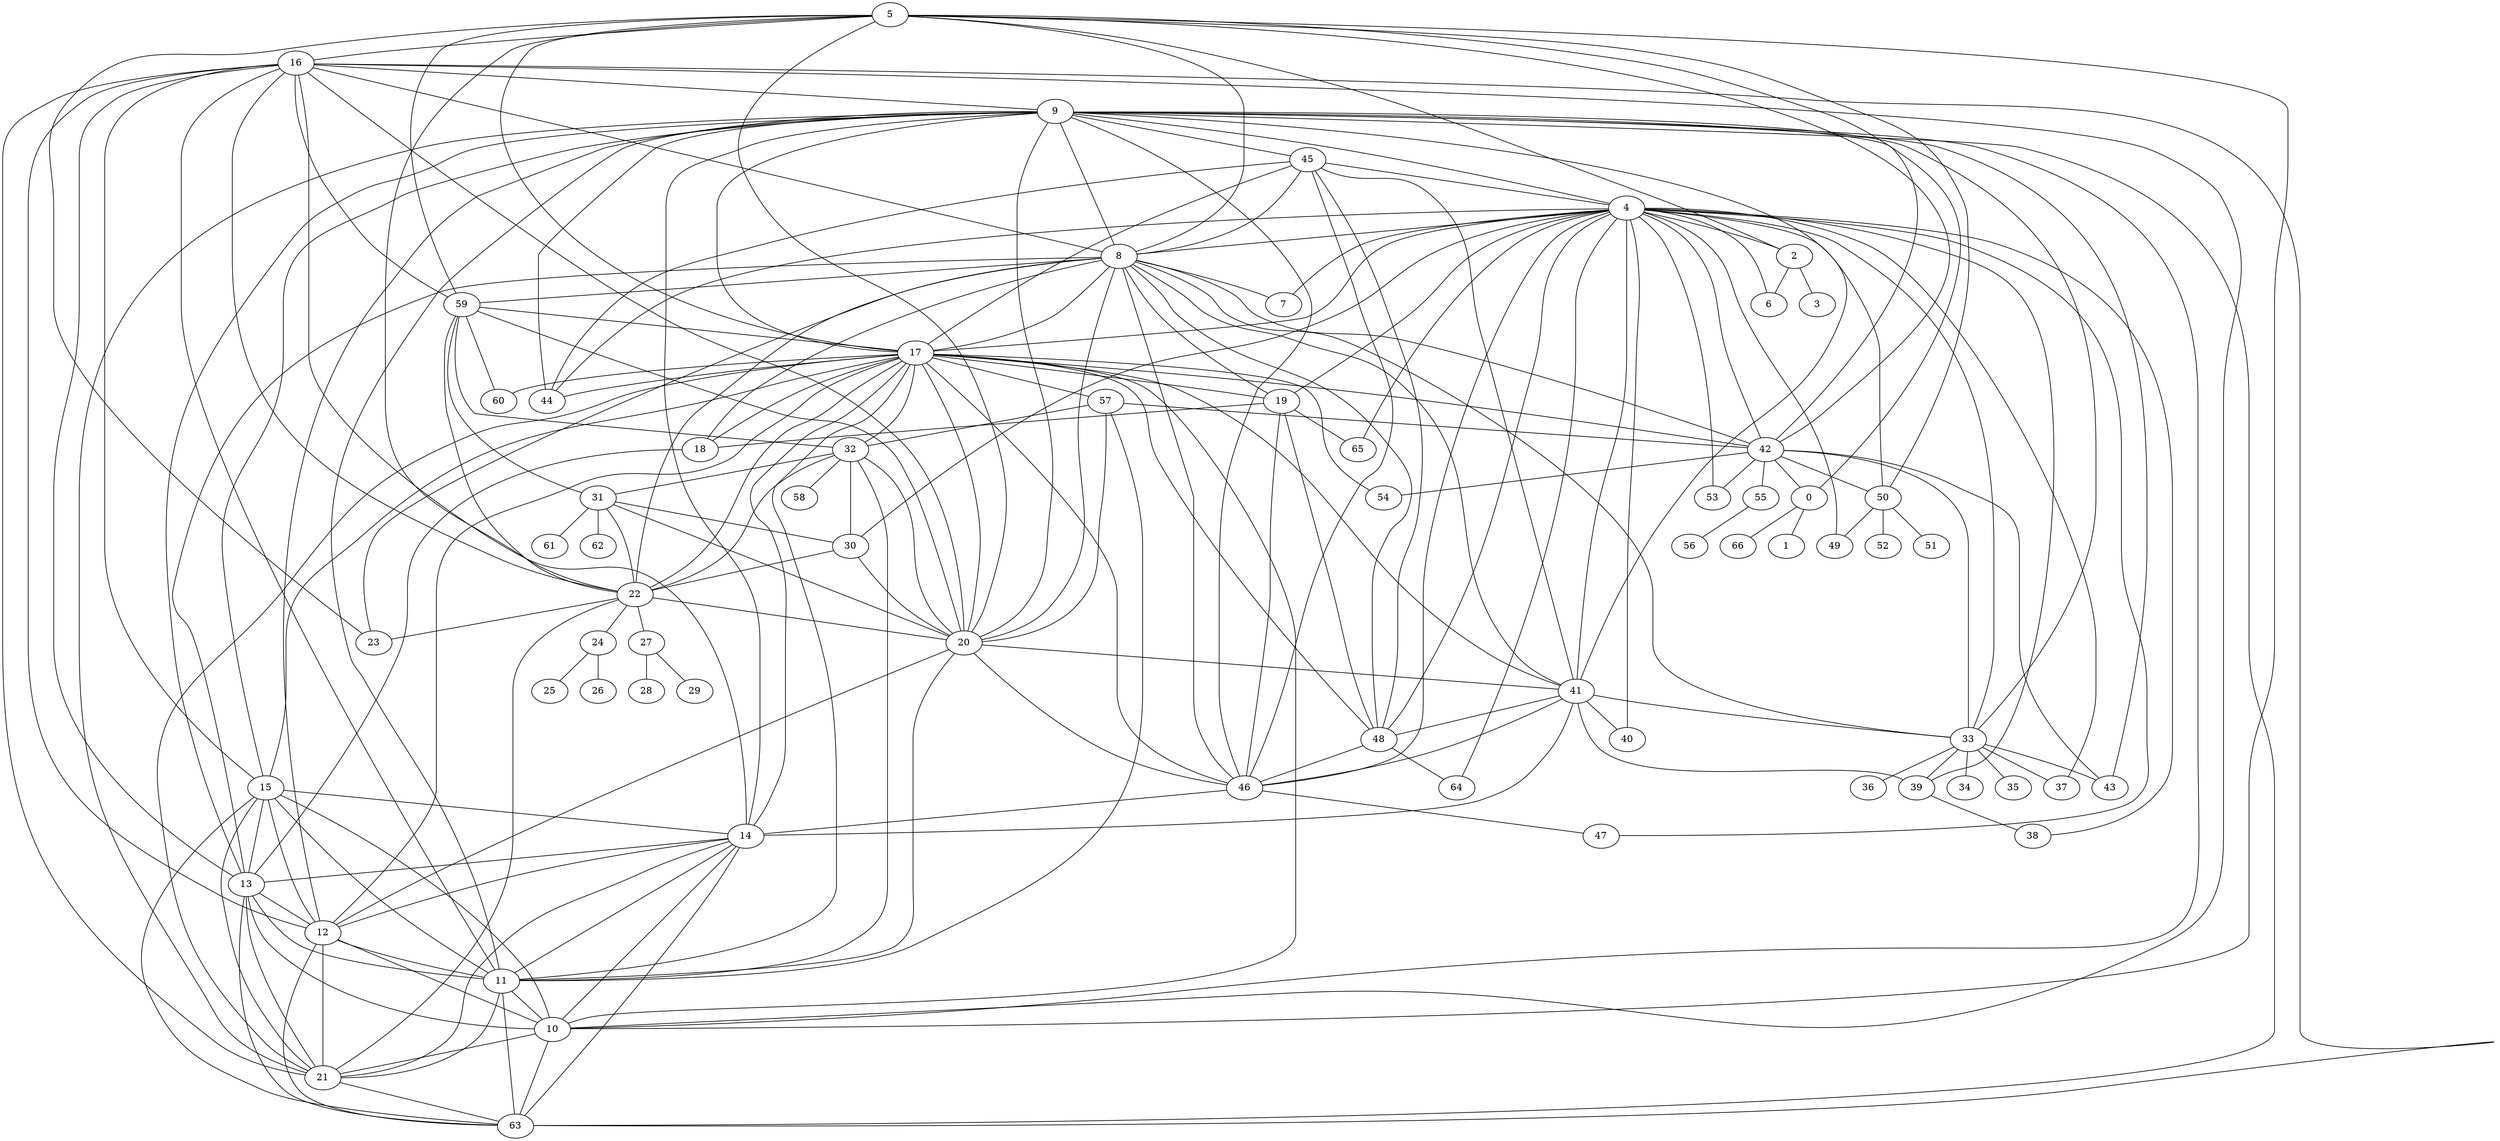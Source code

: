 graph G {
0;
1;
2;
3;
4;
5;
6;
7;
8;
9;
10;
11;
12;
13;
14;
15;
16;
17;
18;
19;
20;
21;
22;
23;
24;
25;
26;
27;
28;
29;
30;
31;
32;
33;
34;
35;
36;
37;
38;
39;
40;
41;
42;
43;
44;
45;
46;
47;
48;
49;
50;
51;
52;
53;
54;
55;
56;
57;
58;
59;
60;
61;
62;
63;
64;
65;
66;
0--1 ;
2--3 ;
4--2 ;
5--2 ;
4--6 ;
2--6 ;
4--7 ;
8--7 ;
9--10 ;
11--10 ;
12--10 ;
13--10 ;
14--10 ;
15--10 ;
16--10 ;
5--10 ;
17--10 ;
17--18 ;
8--18 ;
19--18 ;
14--13 ;
15--13 ;
16--13 ;
8--13 ;
18--13 ;
13--12 ;
14--12 ;
15--12 ;
16--12 ;
17--12 ;
20--12 ;
10--21 ;
9--21 ;
11--21 ;
12--21 ;
13--21 ;
14--21 ;
15--21 ;
16--21 ;
22--21 ;
17--21 ;
22--23 ;
8--23 ;
5--23 ;
24--25 ;
24--26 ;
22--24 ;
27--28 ;
27--29 ;
22--27 ;
30--22 ;
31--22 ;
32--22 ;
8--22 ;
31--30 ;
32--30 ;
4--30 ;
33--34 ;
33--35 ;
33--36 ;
4--37 ;
33--37 ;
4--38 ;
39--38 ;
4--40 ;
41--40 ;
42--43 ;
9--43 ;
33--43 ;
9--44 ;
45--44 ;
4--44 ;
17--44 ;
11--9 ;
12--9 ;
13--9 ;
14--9 ;
15--9 ;
16--9 ;
4--9 ;
42--9 ;
20--9 ;
41--9 ;
8--9 ;
46--9 ;
17--9 ;
15--14 ;
16--14 ;
17--14 ;
46--14 ;
41--14 ;
4--47 ;
46--47 ;
19--46 ;
48--46 ;
20--41 ;
4--41 ;
46--41 ;
8--41 ;
4--39 ;
41--39 ;
33--39 ;
41--33 ;
9--33 ;
4--33 ;
8--33 ;
42--33 ;
4--49 ;
50--49 ;
50--51 ;
50--52 ;
4--50 ;
5--50 ;
42--50 ;
4--53 ;
42--53 ;
17--54 ;
42--54 ;
55--56 ;
42--55 ;
17--42 ;
4--42 ;
5--42 ;
8--42 ;
57--42 ;
17--57 ;
12--11 ;
13--11 ;
14--11 ;
15--11 ;
16--11 ;
17--11 ;
57--11 ;
20--11 ;
32--11 ;
32--58 ;
59--60 ;
17--60 ;
31--61 ;
31--62 ;
32--31 ;
59--31 ;
5--59 ;
8--59 ;
22--59 ;
57--32 ;
17--32 ;
59--32 ;
59--20 ;
57--20 ;
46--20 ;
8--20 ;
17--20 ;
32--20 ;
31--20 ;
30--20 ;
22--20 ;
20--16 ;
22--16 ;
8--16 ;
5--16 ;
59--16 ;
16--63 ;
15--63 ;
14--63 ;
13--63 ;
12--63 ;
11--63 ;
9--63 ;
10--63 ;
21--63 ;
16--15 ;
17--15 ;
59--17 ;
46--17 ;
41--17 ;
4--17 ;
22--17 ;
5--17 ;
9--45 ;
17--45 ;
41--45 ;
8--45 ;
48--45 ;
46--45 ;
4--64 ;
48--64 ;
8--48 ;
41--48 ;
17--48 ;
19--48 ;
45--4 ;
19--4 ;
48--4 ;
46--4 ;
19--65 ;
4--65 ;
17--19 ;
17--8 ;
4--8 ;
19--8 ;
46--8 ;
20--5 ;
22--5 ;
8--5 ;
5--0 ;
42--0 ;
0--66 ;
}
